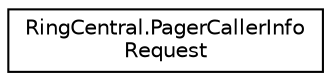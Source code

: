 digraph "Graphical Class Hierarchy"
{
 // LATEX_PDF_SIZE
  edge [fontname="Helvetica",fontsize="10",labelfontname="Helvetica",labelfontsize="10"];
  node [fontname="Helvetica",fontsize="10",shape=record];
  rankdir="LR";
  Node0 [label="RingCentral.PagerCallerInfo\lRequest",height=0.2,width=0.4,color="black", fillcolor="white", style="filled",URL="$classRingCentral_1_1PagerCallerInfoRequest.html",tooltip="Sender of a pager message."];
}
